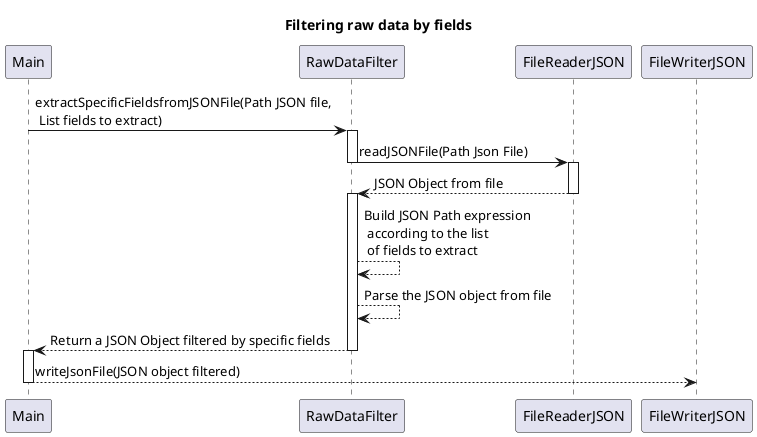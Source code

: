 @startuml
title Filtering raw data by fields

participant Main
participant RawDataFilter
participant FileReaderJSON
participant FileWriterJSON

Main -> RawDataFilter : extractSpecificFieldsfromJSONFile(Path JSON file, \n List fields to extract)
activate RawDataFilter
RawDataFilter -> FileReaderJSON : readJSONFile(Path Json File)
deactivate RawDataFilter
activate FileReaderJSON
FileReaderJSON --> RawDataFilter : JSON Object from file
deactivate FileReaderJSON
activate RawDataFilter
RawDataFilter --> RawDataFilter :  Build JSON Path expression \n according to the list \n of fields to extract
RawDataFilter --> RawDataFilter : Parse the JSON object from file
RawDataFilter --> Main : Return a JSON Object filtered by specific fields
deactivate RawDataFilter
activate Main
Main --> FileWriterJSON : writeJsonFile(JSON object filtered)
deactivate Main

@enduml